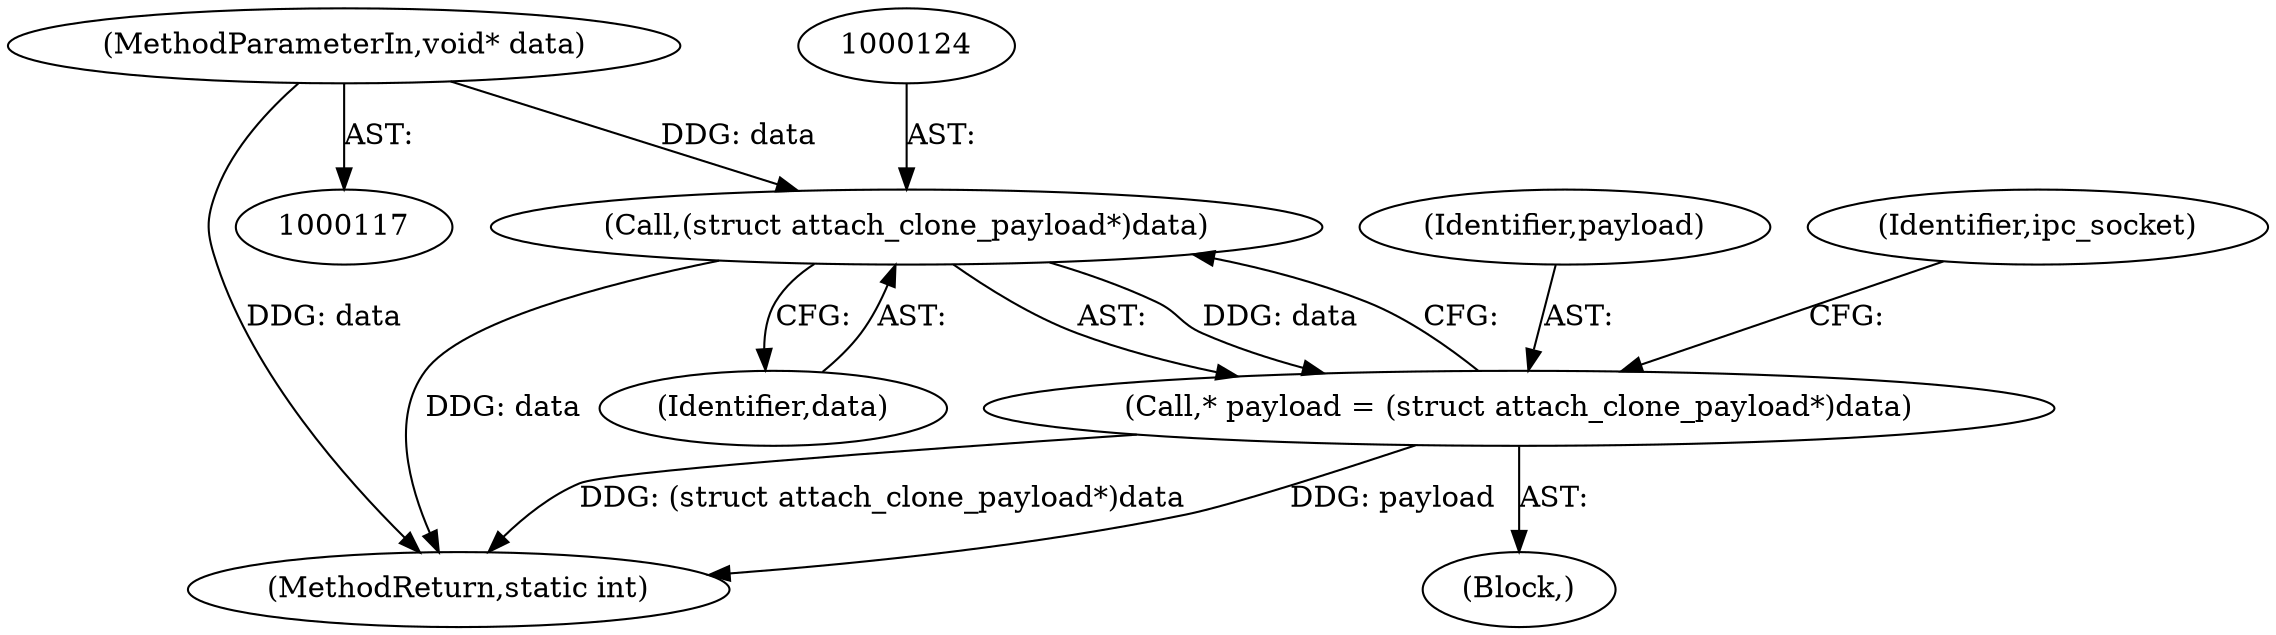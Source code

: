 digraph "0_lxc_5c3fcae78b63ac9dd56e36075903921bd9461f9e@pointer" {
"1000118" [label="(MethodParameterIn,void* data)"];
"1000123" [label="(Call,(struct attach_clone_payload*)data)"];
"1000121" [label="(Call,* payload = (struct attach_clone_payload*)data)"];
"1000122" [label="(Identifier,payload)"];
"1000696" [label="(MethodReturn,static int)"];
"1000123" [label="(Call,(struct attach_clone_payload*)data)"];
"1000119" [label="(Block,)"];
"1000125" [label="(Identifier,data)"];
"1000121" [label="(Call,* payload = (struct attach_clone_payload*)data)"];
"1000118" [label="(MethodParameterIn,void* data)"];
"1000128" [label="(Identifier,ipc_socket)"];
"1000118" -> "1000117"  [label="AST: "];
"1000118" -> "1000696"  [label="DDG: data"];
"1000118" -> "1000123"  [label="DDG: data"];
"1000123" -> "1000121"  [label="AST: "];
"1000123" -> "1000125"  [label="CFG: "];
"1000124" -> "1000123"  [label="AST: "];
"1000125" -> "1000123"  [label="AST: "];
"1000121" -> "1000123"  [label="CFG: "];
"1000123" -> "1000696"  [label="DDG: data"];
"1000123" -> "1000121"  [label="DDG: data"];
"1000121" -> "1000119"  [label="AST: "];
"1000122" -> "1000121"  [label="AST: "];
"1000128" -> "1000121"  [label="CFG: "];
"1000121" -> "1000696"  [label="DDG: (struct attach_clone_payload*)data"];
"1000121" -> "1000696"  [label="DDG: payload"];
}
